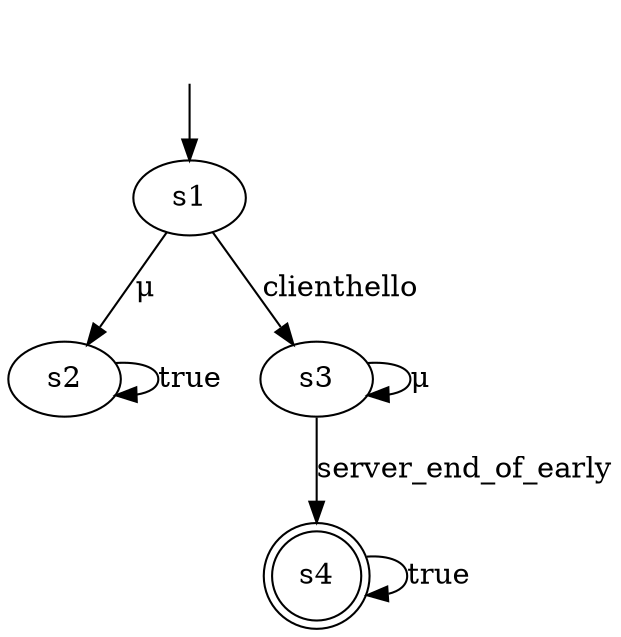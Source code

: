 digraph formula_9 {
s1 [label="s1"];
s2 [label="s2"];
s3 [label="s3"];
s4 [label="s4", shape=doublecircle];
s1 -> s2  [label="μ"];
s1 -> s3  [label="clienthello"];
s2 -> s2  [label="true"];
s3 -> s3  [label="μ"];
s3 -> s4  [label="server_end_of_early"];
s4 -> s4  [label="true"];
__start0 [label="", shape=none];
__start0 -> s1  [label=""];
}
